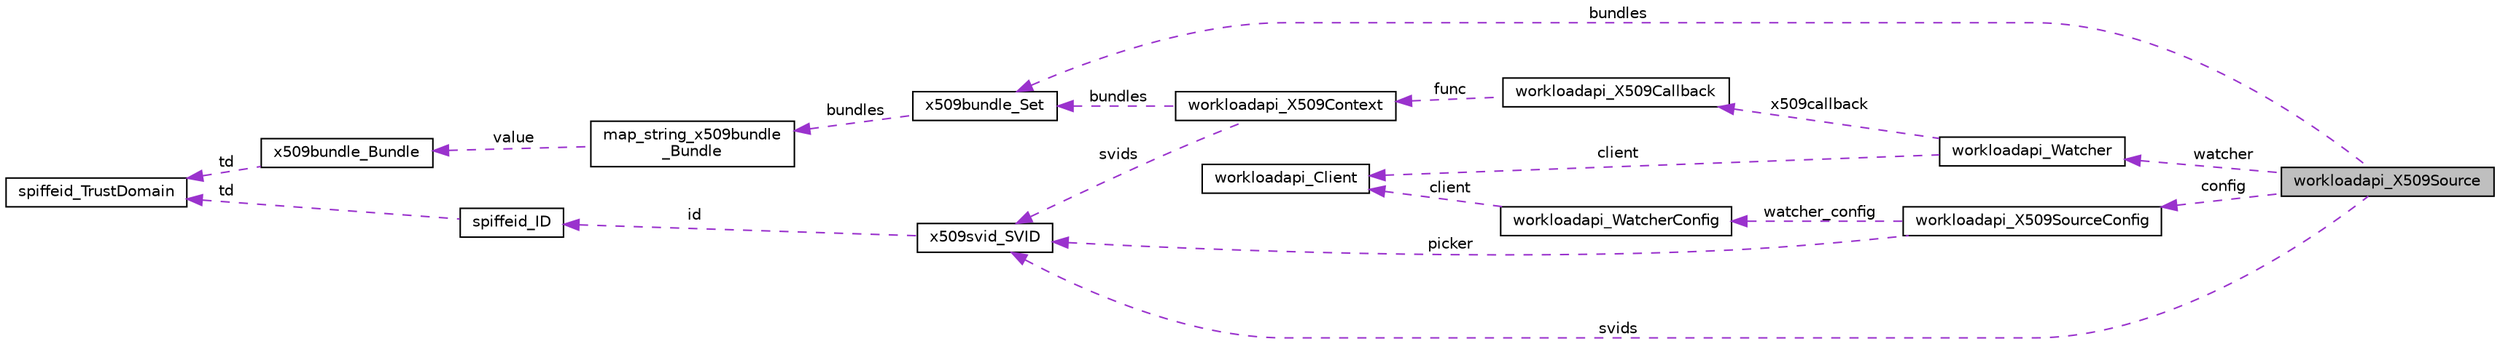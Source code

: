 digraph "workloadapi_X509Source"
{
  edge [fontname="Helvetica",fontsize="10",labelfontname="Helvetica",labelfontsize="10"];
  node [fontname="Helvetica",fontsize="10",shape=record];
  rankdir="LR";
  Node1 [label="workloadapi_X509Source",height=0.2,width=0.4,color="black", fillcolor="grey75", style="filled", fontcolor="black"];
  Node2 -> Node1 [dir="back",color="darkorchid3",fontsize="10",style="dashed",label=" bundles" ,fontname="Helvetica"];
  Node2 [label="x509bundle_Set",height=0.2,width=0.4,color="black", fillcolor="white", style="filled",URL="$structx509bundle__Set.html"];
  Node3 -> Node2 [dir="back",color="darkorchid3",fontsize="10",style="dashed",label=" bundles" ,fontname="Helvetica"];
  Node3 [label="map_string_x509bundle\l_Bundle",height=0.2,width=0.4,color="black", fillcolor="white", style="filled",URL="$structmap__string__x509bundle__Bundle.html"];
  Node4 -> Node3 [dir="back",color="darkorchid3",fontsize="10",style="dashed",label=" value" ,fontname="Helvetica"];
  Node4 [label="x509bundle_Bundle",height=0.2,width=0.4,color="black", fillcolor="white", style="filled",URL="$structx509bundle__Bundle.html"];
  Node5 -> Node4 [dir="back",color="darkorchid3",fontsize="10",style="dashed",label=" td" ,fontname="Helvetica"];
  Node5 [label="spiffeid_TrustDomain",height=0.2,width=0.4,color="black", fillcolor="white", style="filled",URL="$structspiffeid__TrustDomain.html"];
  Node6 -> Node1 [dir="back",color="darkorchid3",fontsize="10",style="dashed",label=" config" ,fontname="Helvetica"];
  Node6 [label="workloadapi_X509SourceConfig",height=0.2,width=0.4,color="black", fillcolor="white", style="filled",URL="$structworkloadapi__X509SourceConfig.html"];
  Node7 -> Node6 [dir="back",color="darkorchid3",fontsize="10",style="dashed",label=" watcher_config" ,fontname="Helvetica"];
  Node7 [label="workloadapi_WatcherConfig",height=0.2,width=0.4,color="black", fillcolor="white", style="filled",URL="$structworkloadapi__WatcherConfig.html"];
  Node8 -> Node7 [dir="back",color="darkorchid3",fontsize="10",style="dashed",label=" client" ,fontname="Helvetica"];
  Node8 [label="workloadapi_Client",height=0.2,width=0.4,color="black", fillcolor="white", style="filled",URL="$structworkloadapi__Client.html"];
  Node9 -> Node6 [dir="back",color="darkorchid3",fontsize="10",style="dashed",label=" picker" ,fontname="Helvetica"];
  Node9 [label="x509svid_SVID",height=0.2,width=0.4,color="black", fillcolor="white", style="filled",URL="$structx509svid__SVID.html"];
  Node10 -> Node9 [dir="back",color="darkorchid3",fontsize="10",style="dashed",label=" id" ,fontname="Helvetica"];
  Node10 [label="spiffeid_ID",height=0.2,width=0.4,color="black", fillcolor="white", style="filled",URL="$structspiffeid__ID.html"];
  Node5 -> Node10 [dir="back",color="darkorchid3",fontsize="10",style="dashed",label=" td" ,fontname="Helvetica"];
  Node11 -> Node1 [dir="back",color="darkorchid3",fontsize="10",style="dashed",label=" watcher" ,fontname="Helvetica"];
  Node11 [label="workloadapi_Watcher",height=0.2,width=0.4,color="black", fillcolor="white", style="filled",URL="$structworkloadapi__Watcher.html"];
  Node12 -> Node11 [dir="back",color="darkorchid3",fontsize="10",style="dashed",label=" x509callback" ,fontname="Helvetica"];
  Node12 [label="workloadapi_X509Callback",height=0.2,width=0.4,color="black", fillcolor="white", style="filled",URL="$structworkloadapi__X509Callback.html"];
  Node13 -> Node12 [dir="back",color="darkorchid3",fontsize="10",style="dashed",label=" func" ,fontname="Helvetica"];
  Node13 [label="workloadapi_X509Context",height=0.2,width=0.4,color="black", fillcolor="white", style="filled",URL="$structworkloadapi__X509Context.html"];
  Node2 -> Node13 [dir="back",color="darkorchid3",fontsize="10",style="dashed",label=" bundles" ,fontname="Helvetica"];
  Node9 -> Node13 [dir="back",color="darkorchid3",fontsize="10",style="dashed",label=" svids" ,fontname="Helvetica"];
  Node8 -> Node11 [dir="back",color="darkorchid3",fontsize="10",style="dashed",label=" client" ,fontname="Helvetica"];
  Node9 -> Node1 [dir="back",color="darkorchid3",fontsize="10",style="dashed",label=" svids" ,fontname="Helvetica"];
}
